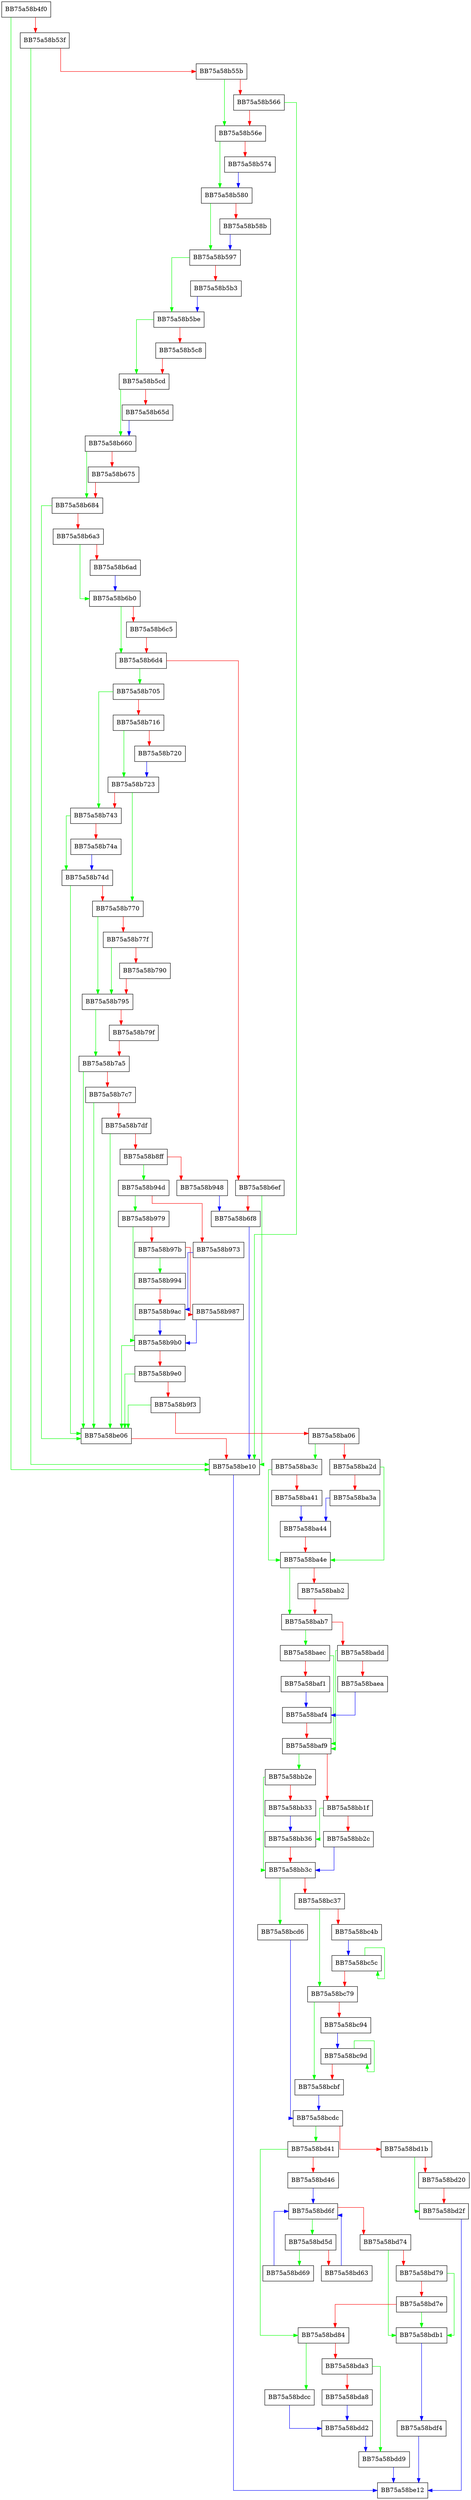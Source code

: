 digraph MpSuppCreate {
  node [shape="box"];
  graph [splines=ortho];
  BB75a58b4f0 -> BB75a58be10 [color="green"];
  BB75a58b4f0 -> BB75a58b53f [color="red"];
  BB75a58b53f -> BB75a58be10 [color="green"];
  BB75a58b53f -> BB75a58b55b [color="red"];
  BB75a58b55b -> BB75a58b56e [color="green"];
  BB75a58b55b -> BB75a58b566 [color="red"];
  BB75a58b566 -> BB75a58be10 [color="green"];
  BB75a58b566 -> BB75a58b56e [color="red"];
  BB75a58b56e -> BB75a58b580 [color="green"];
  BB75a58b56e -> BB75a58b574 [color="red"];
  BB75a58b574 -> BB75a58b580 [color="blue"];
  BB75a58b580 -> BB75a58b597 [color="green"];
  BB75a58b580 -> BB75a58b58b [color="red"];
  BB75a58b58b -> BB75a58b597 [color="blue"];
  BB75a58b597 -> BB75a58b5be [color="green"];
  BB75a58b597 -> BB75a58b5b3 [color="red"];
  BB75a58b5b3 -> BB75a58b5be [color="blue"];
  BB75a58b5be -> BB75a58b5cd [color="green"];
  BB75a58b5be -> BB75a58b5c8 [color="red"];
  BB75a58b5c8 -> BB75a58b5cd [color="red"];
  BB75a58b5cd -> BB75a58b660 [color="green"];
  BB75a58b5cd -> BB75a58b65d [color="red"];
  BB75a58b65d -> BB75a58b660 [color="blue"];
  BB75a58b660 -> BB75a58b684 [color="green"];
  BB75a58b660 -> BB75a58b675 [color="red"];
  BB75a58b675 -> BB75a58b684 [color="red"];
  BB75a58b684 -> BB75a58be06 [color="green"];
  BB75a58b684 -> BB75a58b6a3 [color="red"];
  BB75a58b6a3 -> BB75a58b6b0 [color="green"];
  BB75a58b6a3 -> BB75a58b6ad [color="red"];
  BB75a58b6ad -> BB75a58b6b0 [color="blue"];
  BB75a58b6b0 -> BB75a58b6d4 [color="green"];
  BB75a58b6b0 -> BB75a58b6c5 [color="red"];
  BB75a58b6c5 -> BB75a58b6d4 [color="red"];
  BB75a58b6d4 -> BB75a58b705 [color="green"];
  BB75a58b6d4 -> BB75a58b6ef [color="red"];
  BB75a58b6ef -> BB75a58be10 [color="green"];
  BB75a58b6ef -> BB75a58b6f8 [color="red"];
  BB75a58b6f8 -> BB75a58be10 [color="blue"];
  BB75a58b705 -> BB75a58b743 [color="green"];
  BB75a58b705 -> BB75a58b716 [color="red"];
  BB75a58b716 -> BB75a58b723 [color="green"];
  BB75a58b716 -> BB75a58b720 [color="red"];
  BB75a58b720 -> BB75a58b723 [color="blue"];
  BB75a58b723 -> BB75a58b770 [color="green"];
  BB75a58b723 -> BB75a58b743 [color="red"];
  BB75a58b743 -> BB75a58b74d [color="green"];
  BB75a58b743 -> BB75a58b74a [color="red"];
  BB75a58b74a -> BB75a58b74d [color="blue"];
  BB75a58b74d -> BB75a58be06 [color="green"];
  BB75a58b74d -> BB75a58b770 [color="red"];
  BB75a58b770 -> BB75a58b795 [color="green"];
  BB75a58b770 -> BB75a58b77f [color="red"];
  BB75a58b77f -> BB75a58b795 [color="green"];
  BB75a58b77f -> BB75a58b790 [color="red"];
  BB75a58b790 -> BB75a58b795 [color="red"];
  BB75a58b795 -> BB75a58b7a5 [color="green"];
  BB75a58b795 -> BB75a58b79f [color="red"];
  BB75a58b79f -> BB75a58b7a5 [color="red"];
  BB75a58b7a5 -> BB75a58be06 [color="green"];
  BB75a58b7a5 -> BB75a58b7c7 [color="red"];
  BB75a58b7c7 -> BB75a58be06 [color="green"];
  BB75a58b7c7 -> BB75a58b7df [color="red"];
  BB75a58b7df -> BB75a58be06 [color="green"];
  BB75a58b7df -> BB75a58b8ff [color="red"];
  BB75a58b8ff -> BB75a58b94d [color="green"];
  BB75a58b8ff -> BB75a58b948 [color="red"];
  BB75a58b948 -> BB75a58b6f8 [color="blue"];
  BB75a58b94d -> BB75a58b979 [color="green"];
  BB75a58b94d -> BB75a58b973 [color="red"];
  BB75a58b973 -> BB75a58b9ac [color="blue"];
  BB75a58b979 -> BB75a58b9b0 [color="green"];
  BB75a58b979 -> BB75a58b97b [color="red"];
  BB75a58b97b -> BB75a58b994 [color="green"];
  BB75a58b97b -> BB75a58b987 [color="red"];
  BB75a58b987 -> BB75a58b9b0 [color="blue"];
  BB75a58b994 -> BB75a58b9ac [color="red"];
  BB75a58b9ac -> BB75a58b9b0 [color="blue"];
  BB75a58b9b0 -> BB75a58be06 [color="green"];
  BB75a58b9b0 -> BB75a58b9e0 [color="red"];
  BB75a58b9e0 -> BB75a58be06 [color="green"];
  BB75a58b9e0 -> BB75a58b9f3 [color="red"];
  BB75a58b9f3 -> BB75a58be06 [color="green"];
  BB75a58b9f3 -> BB75a58ba06 [color="red"];
  BB75a58ba06 -> BB75a58ba3c [color="green"];
  BB75a58ba06 -> BB75a58ba2d [color="red"];
  BB75a58ba2d -> BB75a58ba4e [color="green"];
  BB75a58ba2d -> BB75a58ba3a [color="red"];
  BB75a58ba3a -> BB75a58ba44 [color="blue"];
  BB75a58ba3c -> BB75a58ba4e [color="green"];
  BB75a58ba3c -> BB75a58ba41 [color="red"];
  BB75a58ba41 -> BB75a58ba44 [color="blue"];
  BB75a58ba44 -> BB75a58ba4e [color="red"];
  BB75a58ba4e -> BB75a58bab7 [color="green"];
  BB75a58ba4e -> BB75a58bab2 [color="red"];
  BB75a58bab2 -> BB75a58bab7 [color="red"];
  BB75a58bab7 -> BB75a58baec [color="green"];
  BB75a58bab7 -> BB75a58badd [color="red"];
  BB75a58badd -> BB75a58baf9 [color="green"];
  BB75a58badd -> BB75a58baea [color="red"];
  BB75a58baea -> BB75a58baf4 [color="blue"];
  BB75a58baec -> BB75a58baf9 [color="green"];
  BB75a58baec -> BB75a58baf1 [color="red"];
  BB75a58baf1 -> BB75a58baf4 [color="blue"];
  BB75a58baf4 -> BB75a58baf9 [color="red"];
  BB75a58baf9 -> BB75a58bb2e [color="green"];
  BB75a58baf9 -> BB75a58bb1f [color="red"];
  BB75a58bb1f -> BB75a58bb36 [color="green"];
  BB75a58bb1f -> BB75a58bb2c [color="red"];
  BB75a58bb2c -> BB75a58bb3c [color="blue"];
  BB75a58bb2e -> BB75a58bb3c [color="green"];
  BB75a58bb2e -> BB75a58bb33 [color="red"];
  BB75a58bb33 -> BB75a58bb36 [color="blue"];
  BB75a58bb36 -> BB75a58bb3c [color="red"];
  BB75a58bb3c -> BB75a58bcd6 [color="green"];
  BB75a58bb3c -> BB75a58bc37 [color="red"];
  BB75a58bc37 -> BB75a58bc79 [color="green"];
  BB75a58bc37 -> BB75a58bc4b [color="red"];
  BB75a58bc4b -> BB75a58bc5c [color="blue"];
  BB75a58bc5c -> BB75a58bc5c [color="green"];
  BB75a58bc5c -> BB75a58bc79 [color="red"];
  BB75a58bc79 -> BB75a58bcbf [color="green"];
  BB75a58bc79 -> BB75a58bc94 [color="red"];
  BB75a58bc94 -> BB75a58bc9d [color="blue"];
  BB75a58bc9d -> BB75a58bc9d [color="green"];
  BB75a58bc9d -> BB75a58bcbf [color="red"];
  BB75a58bcbf -> BB75a58bcdc [color="blue"];
  BB75a58bcd6 -> BB75a58bcdc [color="blue"];
  BB75a58bcdc -> BB75a58bd41 [color="green"];
  BB75a58bcdc -> BB75a58bd1b [color="red"];
  BB75a58bd1b -> BB75a58bd2f [color="green"];
  BB75a58bd1b -> BB75a58bd20 [color="red"];
  BB75a58bd20 -> BB75a58bd2f [color="red"];
  BB75a58bd2f -> BB75a58be12 [color="blue"];
  BB75a58bd41 -> BB75a58bd84 [color="green"];
  BB75a58bd41 -> BB75a58bd46 [color="red"];
  BB75a58bd46 -> BB75a58bd6f [color="blue"];
  BB75a58bd5d -> BB75a58bd69 [color="green"];
  BB75a58bd5d -> BB75a58bd63 [color="red"];
  BB75a58bd63 -> BB75a58bd6f [color="blue"];
  BB75a58bd69 -> BB75a58bd6f [color="blue"];
  BB75a58bd6f -> BB75a58bd5d [color="green"];
  BB75a58bd6f -> BB75a58bd74 [color="red"];
  BB75a58bd74 -> BB75a58bdb1 [color="green"];
  BB75a58bd74 -> BB75a58bd79 [color="red"];
  BB75a58bd79 -> BB75a58bdb1 [color="green"];
  BB75a58bd79 -> BB75a58bd7e [color="red"];
  BB75a58bd7e -> BB75a58bdb1 [color="green"];
  BB75a58bd7e -> BB75a58bd84 [color="red"];
  BB75a58bd84 -> BB75a58bdcc [color="green"];
  BB75a58bd84 -> BB75a58bda3 [color="red"];
  BB75a58bda3 -> BB75a58bdd9 [color="green"];
  BB75a58bda3 -> BB75a58bda8 [color="red"];
  BB75a58bda8 -> BB75a58bdd2 [color="blue"];
  BB75a58bdb1 -> BB75a58bdf4 [color="blue"];
  BB75a58bdcc -> BB75a58bdd2 [color="blue"];
  BB75a58bdd2 -> BB75a58bdd9 [color="blue"];
  BB75a58bdd9 -> BB75a58be12 [color="blue"];
  BB75a58bdf4 -> BB75a58be12 [color="blue"];
  BB75a58be06 -> BB75a58be10 [color="red"];
  BB75a58be10 -> BB75a58be12 [color="blue"];
}